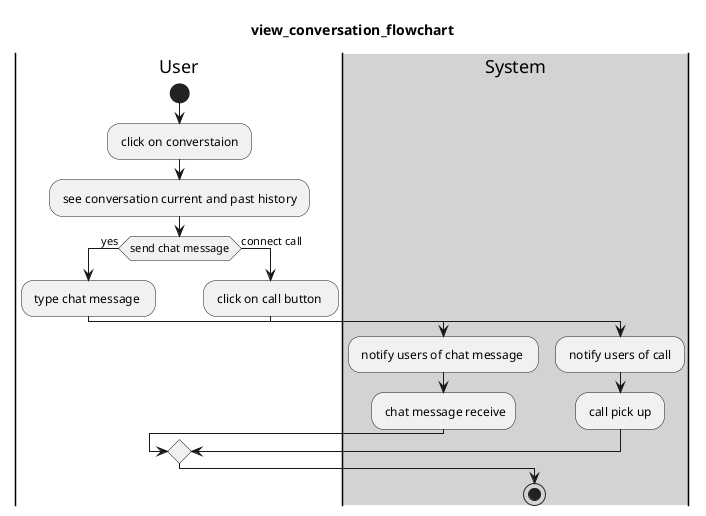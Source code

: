 

@startuml 
title view_conversation_flowchart
|User|
start
: click on converstaion ; 
: see conversation current and past history ; 

if(send chat message) then (yes)
: type chat message  ;  
|#lightgray|System|   
: notify users of chat message  ;  
: chat message receive;
else(connect call)
|User|
: click on call button  ;
|#lightgray|System|    
: notify users of call ; 
: call pick up ;
endif

stop

@enduml
